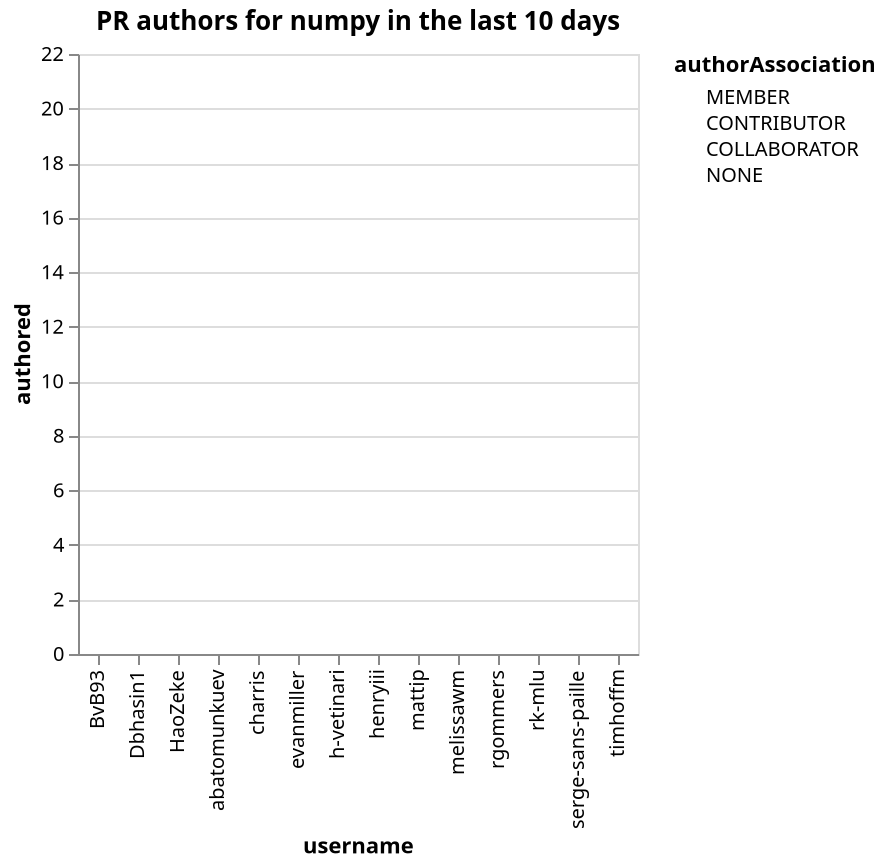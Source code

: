 {
  "config": {
    "view": {
      "continuousWidth": 400,
      "continuousHeight": 300
    }
  },
  "data": {
    "name": "data-3641ca87e05f160fa17433dfbd92d697"
  },
  "mark": "bar",
  "encoding": {
    "color": {
      "type": "nominal",
      "field": "authorAssociation",
      "scale": {
        "domain": [
          "MEMBER",
          "CONTRIBUTOR",
          "COLLABORATOR",
          "NONE"
        ],
        "range": [
          "rgb(211.82745098039214, 211.82745098039214, 211.82745098039214)",
          "rgb(166.98562091503268, 229.89803921568628, 166.98562091503268)",
          "rgb(96.37647058823529, 192.75294117647059, 96.37647058823529)",
          "rgb(0.0, 100.3921568627451, 0.0)"
        ]
      }
    },
    "x": {
      "type": "nominal",
      "field": "username"
    },
    "y": {
      "type": "quantitative",
      "field": "authored"
    }
  },
  "title": "PR authors for numpy in the last 10 days",
  "$schema": "https://vega.github.io/schema/vega-lite/v5.json",
  "datasets": {
    "data-3641ca87e05f160fa17433dfbd92d697": [
      {
        "username": "charris",
        "authored": 21,
        "authorAssociation": "MEMBER"
      },
      {
        "username": "BvB93",
        "authored": 3,
        "authorAssociation": "MEMBER"
      },
      {
        "username": "henryiii",
        "authored": 3,
        "authorAssociation": "CONTRIBUTOR"
      },
      {
        "username": "mattip",
        "authored": 2,
        "authorAssociation": "MEMBER"
      },
      {
        "username": "melissawm",
        "authored": 2,
        "authorAssociation": "MEMBER"
      },
      {
        "username": "Dbhasin1",
        "authored": 1,
        "authorAssociation": "CONTRIBUTOR"
      },
      {
        "username": "HaoZeke",
        "authored": 1,
        "authorAssociation": "MEMBER"
      },
      {
        "username": "abatomunkuev",
        "authored": 1,
        "authorAssociation": "CONTRIBUTOR"
      },
      {
        "username": "evanmiller",
        "authored": 1,
        "authorAssociation": "CONTRIBUTOR"
      },
      {
        "username": "h-vetinari",
        "authored": 1,
        "authorAssociation": "CONTRIBUTOR"
      },
      {
        "username": "rgommers",
        "authored": 1,
        "authorAssociation": "MEMBER"
      },
      {
        "username": "rk-mlu",
        "authored": 1,
        "authorAssociation": "CONTRIBUTOR"
      },
      {
        "username": "serge-sans-paille",
        "authored": 1,
        "authorAssociation": "CONTRIBUTOR"
      },
      {
        "username": "timhoffm",
        "authored": 1,
        "authorAssociation": "CONTRIBUTOR"
      }
    ]
  }
}